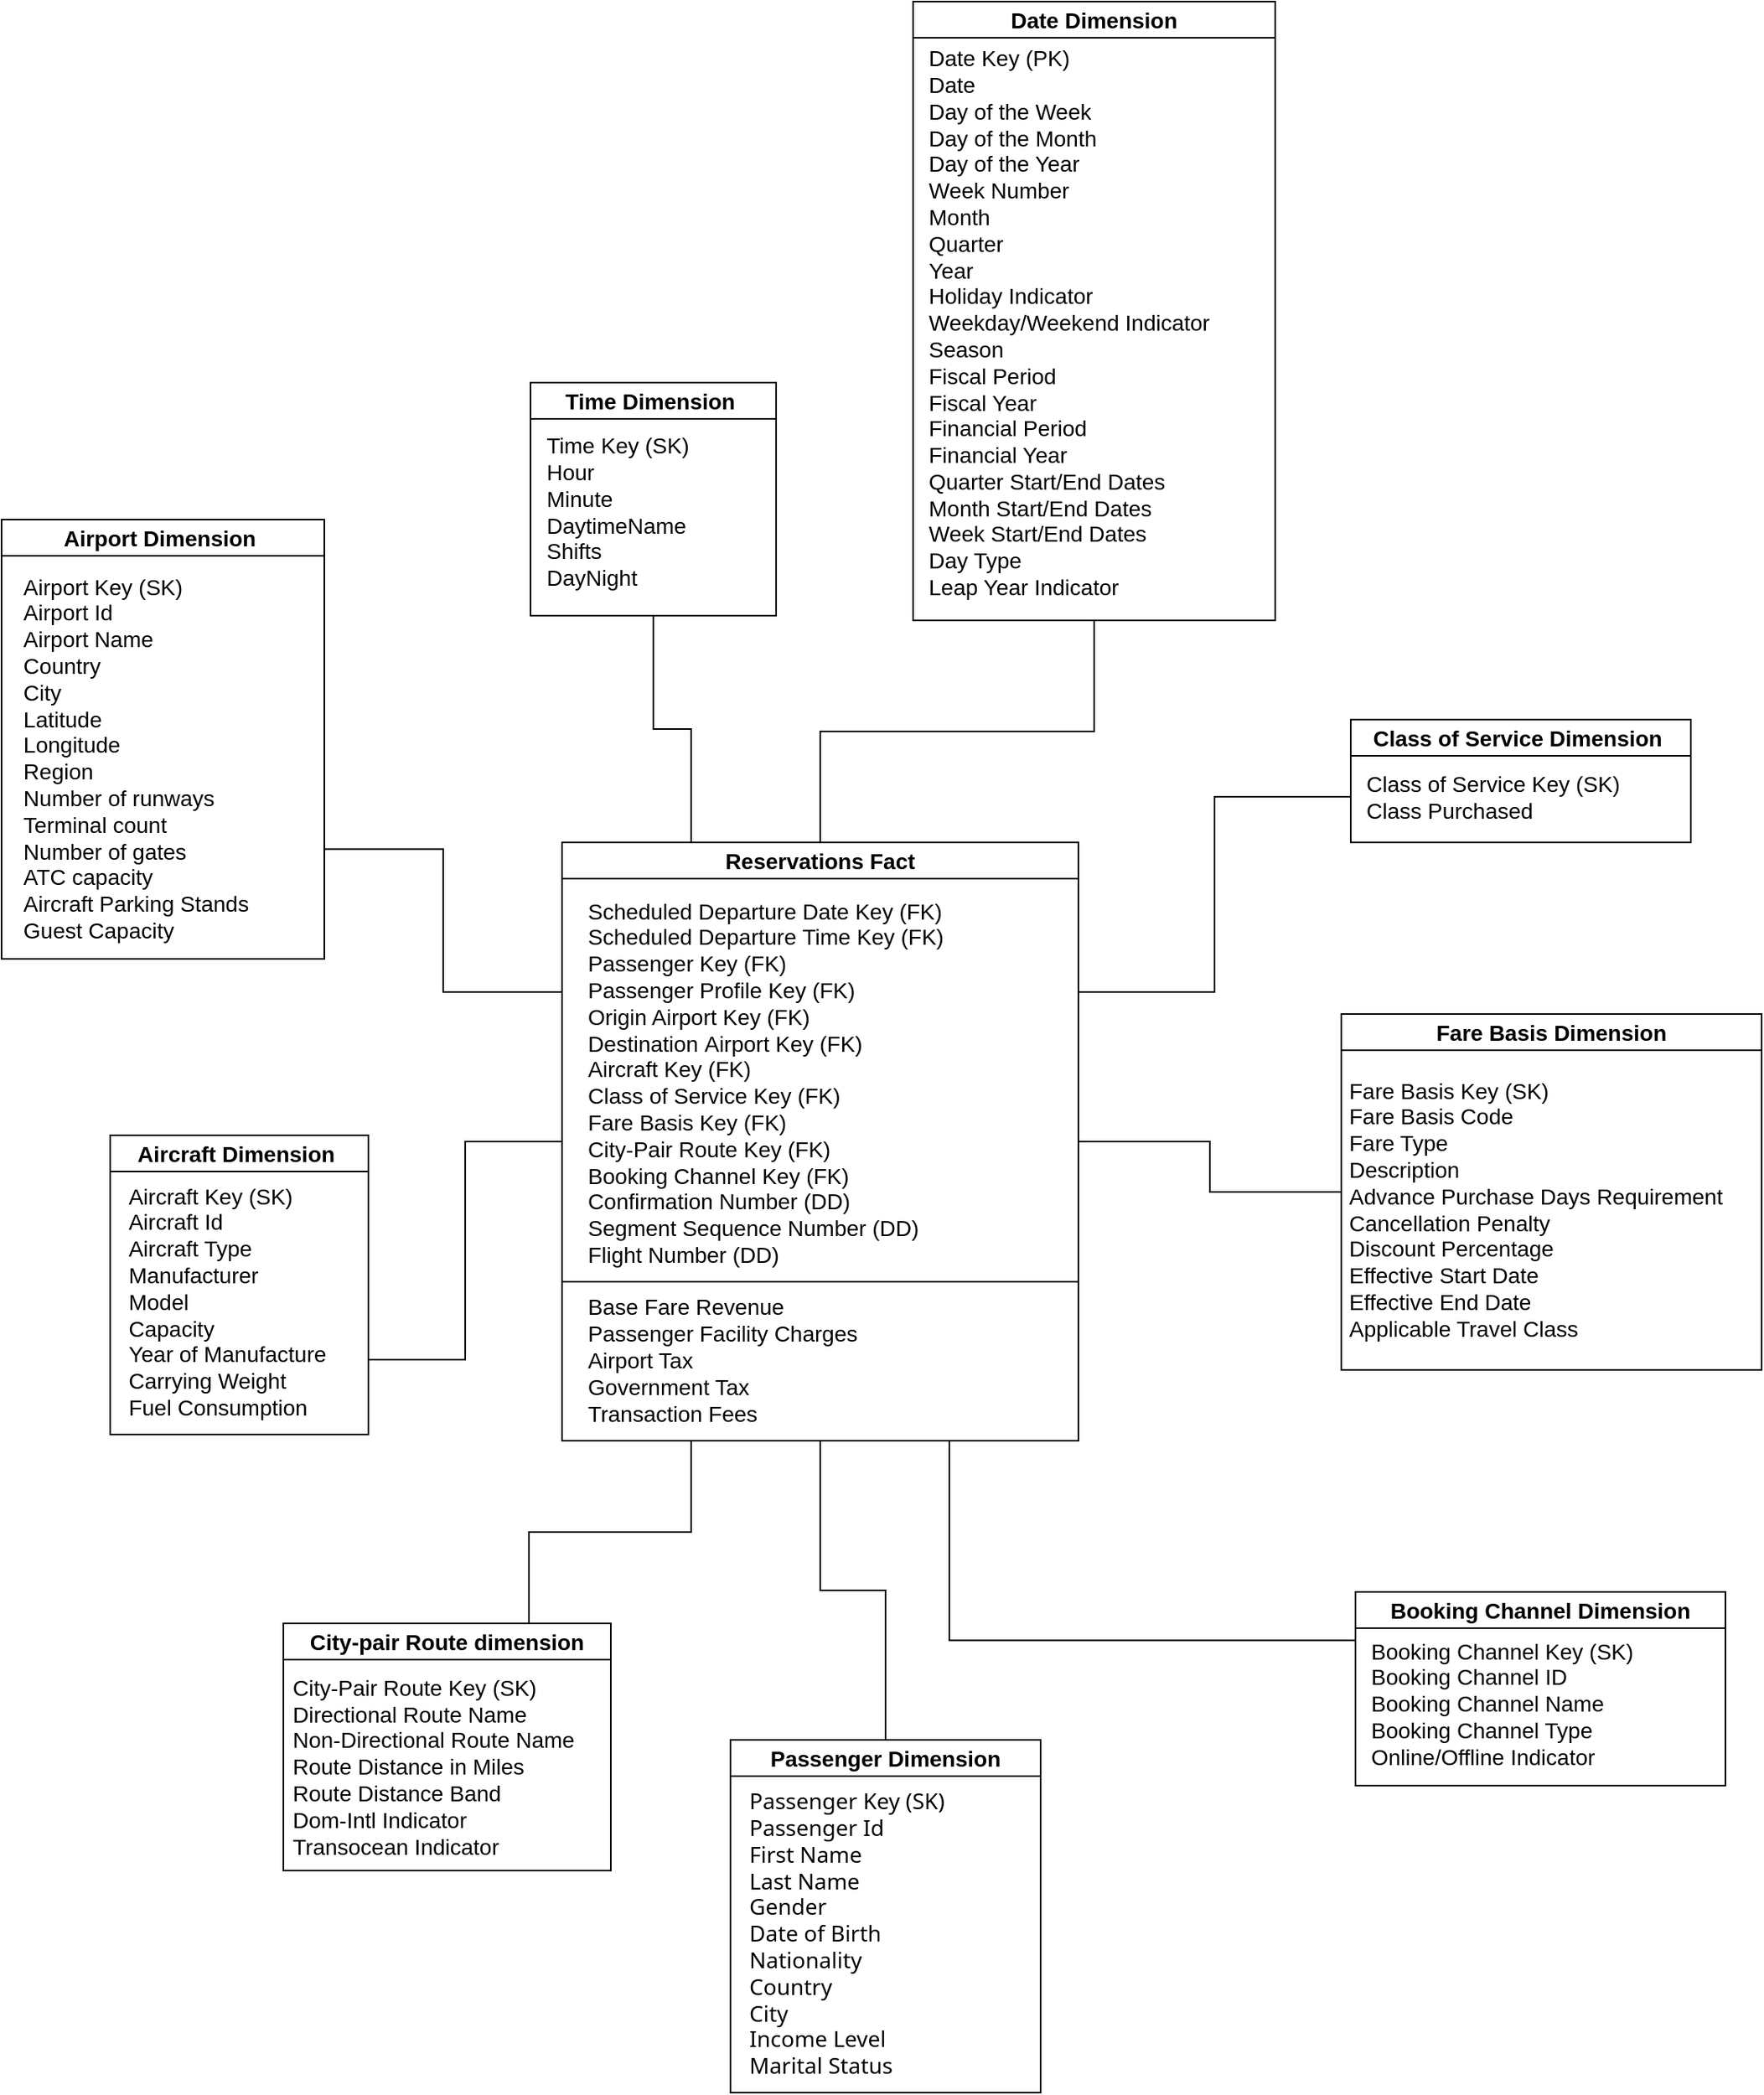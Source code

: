 <mxfile version="22.1.21" type="device">
  <diagram name="Page-1" id="rxdMIFF4QSZ6s4MxIWWF">
    <mxGraphModel dx="1235" dy="1131" grid="0" gridSize="10" guides="1" tooltips="1" connect="1" arrows="1" fold="1" page="0" pageScale="1" pageWidth="850" pageHeight="1100" math="0" shadow="0">
      <root>
        <mxCell id="0" />
        <mxCell id="1" parent="0" />
        <mxCell id="C2BhFZ8zpS5vLMkKkD_y-9" style="edgeStyle=orthogonalEdgeStyle;shape=connector;rounded=0;orthogonalLoop=1;jettySize=auto;html=1;exitX=0.5;exitY=1;exitDx=0;exitDy=0;entryX=0.25;entryY=0;entryDx=0;entryDy=0;labelBackgroundColor=default;strokeColor=default;align=center;verticalAlign=middle;fontFamily=Helvetica;fontSize=11;fontColor=default;endArrow=none;endFill=0;" parent="1" source="HV24brgej4YQnU932i5W-1" target="HV24brgej4YQnU932i5W-14" edge="1">
          <mxGeometry relative="1" as="geometry" />
        </mxCell>
        <mxCell id="HV24brgej4YQnU932i5W-1" value="&lt;font style=&quot;font-size: 14px;&quot;&gt;&lt;font style=&quot;font-size: 14px;&quot;&gt;Time&amp;nbsp;&lt;/font&gt;&lt;font style=&quot;font-size: 14px;&quot;&gt;Dimension&amp;nbsp;&lt;/font&gt;&lt;/font&gt;" style="swimlane;whiteSpace=wrap;html=1;fontSize=14;" parent="1" vertex="1">
          <mxGeometry x="341" y="-23" width="156" height="148" as="geometry" />
        </mxCell>
        <mxCell id="HV24brgej4YQnU932i5W-2" value="&lt;div style=&quot;text-align: left; font-size: 14px;&quot;&gt;&lt;span style=&quot;background-color: initial;&quot;&gt;Time Key (SK)&lt;/span&gt;&lt;br&gt;&lt;/div&gt;&lt;font style=&quot;font-size: 14px;&quot;&gt;&lt;font style=&quot;font-size: 14px;&quot;&gt;&lt;div style=&quot;text-align: left; font-size: 14px;&quot;&gt;&lt;span style=&quot;background-color: initial; font-size: 14px;&quot;&gt;&lt;font style=&quot;font-size: 14px;&quot;&gt;Hour&lt;/font&gt;&lt;/span&gt;&lt;/div&gt;&lt;div style=&quot;text-align: left; font-size: 14px;&quot;&gt;&lt;span style=&quot;background-color: initial; font-size: 14px;&quot;&gt;&lt;font style=&quot;font-size: 14px;&quot;&gt;Minute&lt;/font&gt;&lt;/span&gt;&lt;/div&gt;&lt;div style=&quot;text-align: left; font-size: 14px;&quot;&gt;&lt;font style=&quot;font-size: 14px;&quot;&gt;DaytimeName&lt;/font&gt;&lt;/div&gt;&lt;div style=&quot;text-align: left; font-size: 14px;&quot;&gt;&lt;font style=&quot;font-size: 14px;&quot;&gt;&lt;span style=&quot;background-color: initial; font-size: 14px;&quot;&gt;Shifts&lt;/span&gt;&lt;br style=&quot;font-size: 14px;&quot;&gt;&lt;/font&gt;&lt;/div&gt;&lt;div style=&quot;text-align: left; font-size: 14px;&quot;&gt;&lt;div style=&quot;font-size: 14px;&quot;&gt;&lt;font style=&quot;font-size: 14px;&quot;&gt;DayNight&lt;/font&gt;&lt;/div&gt;&lt;/div&gt;&lt;/font&gt;&lt;/font&gt;" style="text;html=1;align=center;verticalAlign=middle;resizable=0;points=[];autosize=1;strokeColor=none;fillColor=none;fontSize=14;" parent="HV24brgej4YQnU932i5W-1" vertex="1">
          <mxGeometry y="25" width="109" height="113" as="geometry" />
        </mxCell>
        <mxCell id="C2BhFZ8zpS5vLMkKkD_y-15" style="edgeStyle=orthogonalEdgeStyle;shape=connector;rounded=0;orthogonalLoop=1;jettySize=auto;html=1;exitX=1;exitY=0.75;exitDx=0;exitDy=0;entryX=0;entryY=0.5;entryDx=0;entryDy=0;labelBackgroundColor=default;strokeColor=default;align=center;verticalAlign=middle;fontFamily=Helvetica;fontSize=11;fontColor=default;endArrow=none;endFill=0;" parent="1" source="HV24brgej4YQnU932i5W-3" target="HV24brgej4YQnU932i5W-14" edge="1">
          <mxGeometry relative="1" as="geometry" />
        </mxCell>
        <mxCell id="HV24brgej4YQnU932i5W-3" value="&lt;font style=&quot;font-size: 14px;&quot;&gt;Aircraft Dimension&amp;nbsp;&lt;/font&gt;" style="swimlane;whiteSpace=wrap;html=1;startSize=23;fontSize=14;" parent="1" vertex="1">
          <mxGeometry x="74" y="455" width="164" height="190" as="geometry" />
        </mxCell>
        <mxCell id="HV24brgej4YQnU932i5W-4" value="&lt;div style=&quot;text-align: left; font-size: 14px;&quot;&gt;&lt;div style=&quot;font-size: 14px;&quot;&gt;&lt;div style=&quot;font-size: 14px;&quot;&gt;Aircraft Key (SK)&lt;/div&gt;&lt;div style=&quot;font-size: 14px;&quot;&gt;Aircraft Id&lt;/div&gt;&lt;div style=&quot;font-size: 14px;&quot;&gt;Aircraft Type&lt;/div&gt;&lt;div style=&quot;font-size: 14px;&quot;&gt;Manufacturer&lt;/div&gt;&lt;div style=&quot;font-size: 14px;&quot;&gt;Model&lt;/div&gt;&lt;div style=&quot;font-size: 14px;&quot;&gt;Capacity&lt;/div&gt;&lt;div style=&quot;font-size: 14px;&quot;&gt;Year of Manufacture&lt;/div&gt;&lt;div style=&quot;font-size: 14px;&quot;&gt;Carrying Weight&lt;/div&gt;&lt;div style=&quot;font-size: 14px;&quot;&gt;Fuel Consumption&lt;/div&gt;&lt;div style=&quot;font-size: 14px;&quot;&gt;&lt;br style=&quot;font-size: 14px;&quot;&gt;&lt;/div&gt;&lt;/div&gt;&lt;/div&gt;" style="text;html=1;align=center;verticalAlign=middle;resizable=0;points=[];autosize=1;fontSize=14;" parent="HV24brgej4YQnU932i5W-3" vertex="1">
          <mxGeometry x="2" y="24" width="144" height="180" as="geometry" />
        </mxCell>
        <mxCell id="C2BhFZ8zpS5vLMkKkD_y-14" style="edgeStyle=orthogonalEdgeStyle;shape=connector;rounded=0;orthogonalLoop=1;jettySize=auto;html=1;exitX=1;exitY=0.75;exitDx=0;exitDy=0;entryX=0;entryY=0.25;entryDx=0;entryDy=0;labelBackgroundColor=default;strokeColor=default;align=center;verticalAlign=middle;fontFamily=Helvetica;fontSize=11;fontColor=default;endArrow=none;endFill=0;" parent="1" source="HV24brgej4YQnU932i5W-10" target="HV24brgej4YQnU932i5W-14" edge="1">
          <mxGeometry relative="1" as="geometry" />
        </mxCell>
        <mxCell id="HV24brgej4YQnU932i5W-10" value="&lt;font style=&quot;font-size: 14px;&quot;&gt;&lt;font style=&quot;font-size: 14px;&quot;&gt;Airport&amp;nbsp;&lt;/font&gt;Dimension&amp;nbsp;&lt;/font&gt;" style="swimlane;whiteSpace=wrap;html=1;fontSize=14;" parent="1" vertex="1">
          <mxGeometry x="5" y="64" width="205" height="279" as="geometry" />
        </mxCell>
        <mxCell id="HV24brgej4YQnU932i5W-11" value="&lt;div style=&quot;text-align: left; font-size: 14px;&quot;&gt;&lt;div style=&quot;font-size: 14px;&quot;&gt;&lt;font style=&quot;font-size: 14px;&quot;&gt;Airport Key (SK)&lt;/font&gt;&lt;/div&gt;&lt;div style=&quot;font-size: 14px;&quot;&gt;&lt;font style=&quot;font-size: 14px;&quot;&gt;Airport Id&lt;/font&gt;&lt;/div&gt;&lt;div style=&quot;font-size: 14px;&quot;&gt;&lt;font style=&quot;font-size: 14px;&quot;&gt;Airport Name&lt;/font&gt;&lt;/div&gt;&lt;div style=&quot;font-size: 14px;&quot;&gt;&lt;font style=&quot;font-size: 14px;&quot;&gt;Country&lt;/font&gt;&lt;/div&gt;&lt;div style=&quot;font-size: 14px;&quot;&gt;&lt;font style=&quot;font-size: 14px;&quot;&gt;City&lt;/font&gt;&lt;/div&gt;&lt;div style=&quot;font-size: 14px;&quot;&gt;&lt;font style=&quot;font-size: 14px;&quot;&gt;Latitude&lt;/font&gt;&lt;/div&gt;&lt;div style=&quot;font-size: 14px;&quot;&gt;&lt;font style=&quot;font-size: 14px;&quot;&gt;Longitude&lt;/font&gt;&lt;/div&gt;&lt;div style=&quot;font-size: 14px;&quot;&gt;&lt;font style=&quot;font-size: 14px;&quot;&gt;Region&lt;/font&gt;&lt;/div&gt;&lt;div style=&quot;font-size: 14px;&quot;&gt;&lt;div style=&quot;font-size: 14px;&quot;&gt;&lt;font style=&quot;font-size: 14px;&quot;&gt;Number of runways&lt;/font&gt;&lt;/div&gt;&lt;div style=&quot;font-size: 14px;&quot;&gt;&lt;span style=&quot;font-size: 14px;&quot;&gt;&lt;font style=&quot;font-size: 14px;&quot;&gt;Terminal count&lt;/font&gt;&lt;/span&gt;&lt;/div&gt;&lt;div style=&quot;font-size: 14px;&quot;&gt;&lt;span style=&quot;font-size: 14px;&quot;&gt;&lt;font style=&quot;font-size: 14px;&quot;&gt;Number of gates&lt;/font&gt;&lt;/span&gt;&lt;/div&gt;&lt;div style=&quot;font-size: 14px;&quot;&gt;&lt;span style=&quot;font-size: 14px;&quot;&gt;&lt;font style=&quot;font-size: 14px;&quot;&gt;ATC capacity&lt;/font&gt;&lt;/span&gt;&lt;/div&gt;&lt;div style=&quot;font-size: 14px;&quot;&gt;&lt;span style=&quot;font-size: 14px;&quot;&gt;&lt;font style=&quot;font-size: 14px;&quot;&gt;Aircraft Parking Stands&lt;/font&gt;&lt;/span&gt;&lt;/div&gt;&lt;div style=&quot;font-size: 14px;&quot;&gt;&lt;span style=&quot;font-size: 14px;&quot;&gt;&lt;font style=&quot;font-size: 14px;&quot;&gt;Guest Capacity&lt;/font&gt;&lt;/span&gt;&lt;/div&gt;&lt;/div&gt;&lt;div style=&quot;font-size: 14px;&quot;&gt;&lt;br style=&quot;font-size: 14px;&quot;&gt;&lt;/div&gt;&lt;/div&gt;" style="text;html=1;align=center;verticalAlign=middle;resizable=0;points=[];autosize=1;strokeColor=none;fillColor=none;fontSize=14;" parent="HV24brgej4YQnU932i5W-10" vertex="1">
          <mxGeometry x="4.5" y="28" width="161" height="264" as="geometry" />
        </mxCell>
        <mxCell id="HV24brgej4YQnU932i5W-14" value="&lt;font style=&quot;font-size: 14px;&quot;&gt;Reservations Fact&lt;/font&gt;" style="swimlane;whiteSpace=wrap;html=1;fontSize=14;" parent="1" vertex="1">
          <mxGeometry x="361" y="269" width="328" height="380" as="geometry" />
        </mxCell>
        <mxCell id="HV24brgej4YQnU932i5W-15" value="&lt;div style=&quot;text-align: left; font-size: 14px;&quot;&gt;Scheduled Departure Date Key (FK)&lt;br style=&quot;font-size: 14px;&quot;&gt; Scheduled Departure&amp;nbsp;&lt;span style=&quot;background-color: initial; font-size: 14px;&quot;&gt;Time Key (FK)&lt;/span&gt;&lt;/div&gt;&lt;div style=&quot;text-align: left; font-size: 14px;&quot;&gt;Passenger Key (FK)&lt;br style=&quot;font-size: 14px;&quot;&gt; Passenger Profile Key (FK)&lt;br style=&quot;font-size: 14px;&quot;&gt;Origin Airport Key (FK)&lt;br style=&quot;font-size: 14px;&quot;&gt;Destination&amp;nbsp;&lt;span style=&quot;background-color: initial; font-size: 14px;&quot;&gt;Airport Key (FK)&lt;/span&gt;&lt;/div&gt;&lt;div style=&quot;text-align: left; font-size: 14px;&quot;&gt; Aircraft Key (FK)&lt;br style=&quot;font-size: 14px;&quot;&gt; Class of Service Key (FK)&lt;br style=&quot;font-size: 14px;&quot;&gt; Fare Basis Key (FK)&lt;/div&gt;&lt;div style=&quot;text-align: left; font-size: 14px;&quot;&gt;City-Pair Route Key (FK)&lt;br style=&quot;font-size: 14px;&quot;&gt; Booking Channel Key (FK)&lt;/div&gt;&lt;div style=&quot;text-align: left; font-size: 14px;&quot;&gt;Confirmation Number (DD)&lt;br style=&quot;font-size: 14px;&quot;&gt; Segment Sequence Number (DD)&lt;br style=&quot;font-size: 14px;&quot;&gt; Flight Number (DD)&amp;nbsp;&lt;/div&gt;&lt;div style=&quot;text-align: left; font-size: 14px;&quot;&gt;&lt;br&gt;&lt;/div&gt;&lt;div style=&quot;text-align: left; font-size: 14px;&quot;&gt;Base Fare Revenue&lt;br style=&quot;font-size: 14px;&quot;&gt; Passenger Facility Charges&amp;nbsp;&lt;/div&gt;&lt;div style=&quot;text-align: left; font-size: 14px;&quot;&gt;Airport Tax&lt;br style=&quot;font-size: 14px;&quot;&gt; Government Tax&lt;br style=&quot;font-size: 14px;&quot;&gt;&lt;/div&gt;&lt;div style=&quot;text-align: left; font-size: 14px;&quot;&gt;&lt;span style=&quot;background-color: initial; font-size: 14px;&quot;&gt;Transaction Fees&lt;/span&gt;&lt;/div&gt;" style="text;html=1;align=center;verticalAlign=middle;resizable=0;points=[];autosize=1;strokeColor=none;fillColor=none;fontSize=14;" parent="HV24brgej4YQnU932i5W-14" vertex="1">
          <mxGeometry x="7" y="29" width="244" height="348" as="geometry" />
        </mxCell>
        <mxCell id="C2BhFZ8zpS5vLMkKkD_y-4" value="" style="line;strokeWidth=1;html=1;" parent="HV24brgej4YQnU932i5W-14" vertex="1">
          <mxGeometry y="274" width="328" height="10" as="geometry" />
        </mxCell>
        <mxCell id="HV24brgej4YQnU932i5W-16" value="&lt;font style=&quot;font-size: 14px;&quot;&gt;&lt;font style=&quot;font-size: 14px;&quot;&gt; Class of Service&amp;nbsp;&lt;/font&gt;&lt;font style=&quot;font-size: 14px;&quot;&gt;Dimension&amp;nbsp;&lt;/font&gt;&lt;/font&gt;" style="swimlane;whiteSpace=wrap;html=1;fontSize=14;" parent="1" vertex="1">
          <mxGeometry x="862" y="191" width="216" height="78" as="geometry" />
        </mxCell>
        <mxCell id="HV24brgej4YQnU932i5W-17" value="&lt;div style=&quot;text-align: left; font-size: 14px;&quot;&gt;&lt;font style=&quot;font-size: 14px;&quot;&gt;Class of Service Key (SK)&lt;br style=&quot;font-size: 14px;&quot;&gt;&lt;/font&gt;&lt;/div&gt;&lt;div style=&quot;text-align: left; font-size: 14px;&quot;&gt;&lt;font style=&quot;font-size: 14px;&quot;&gt;Class Purchased&lt;/font&gt;&lt;/div&gt;" style="text;html=1;align=center;verticalAlign=middle;resizable=0;points=[];autosize=1;strokeColor=none;fillColor=none;fontSize=14;" parent="HV24brgej4YQnU932i5W-16" vertex="1">
          <mxGeometry y="26" width="179" height="46" as="geometry" />
        </mxCell>
        <mxCell id="C2BhFZ8zpS5vLMkKkD_y-8" style="edgeStyle=orthogonalEdgeStyle;rounded=0;orthogonalLoop=1;jettySize=auto;html=1;exitX=0.5;exitY=1;exitDx=0;exitDy=0;entryX=0.5;entryY=0;entryDx=0;entryDy=0;endArrow=none;endFill=0;" parent="1" source="HV24brgej4YQnU932i5W-21" target="HV24brgej4YQnU932i5W-14" edge="1">
          <mxGeometry relative="1" as="geometry" />
        </mxCell>
        <mxCell id="HV24brgej4YQnU932i5W-21" value="Date Dimension" style="swimlane;whiteSpace=wrap;html=1;fontSize=14;" parent="1" vertex="1">
          <mxGeometry x="584" y="-265" width="230" height="393" as="geometry" />
        </mxCell>
        <mxCell id="HV24brgej4YQnU932i5W-22" value="Date Key (PK)&lt;br style=&quot;font-size: 14px;&quot;&gt;Date&lt;br style=&quot;font-size: 14px;&quot;&gt;Day of the Week&lt;br style=&quot;font-size: 14px;&quot;&gt;Day of the Month&lt;br style=&quot;font-size: 14px;&quot;&gt;Day of the Year&lt;br style=&quot;font-size: 14px;&quot;&gt;Week Number&lt;br style=&quot;font-size: 14px;&quot;&gt;Month&lt;br style=&quot;font-size: 14px;&quot;&gt;Quarter&lt;br style=&quot;font-size: 14px;&quot;&gt;Year&lt;br style=&quot;font-size: 14px;&quot;&gt;Holiday Indicator&lt;br style=&quot;font-size: 14px;&quot;&gt;Weekday/Weekend Indicator&lt;br style=&quot;font-size: 14px;&quot;&gt;Season&lt;br style=&quot;font-size: 14px;&quot;&gt;Fiscal Period&lt;br style=&quot;font-size: 14px;&quot;&gt;Fiscal Year&lt;br style=&quot;font-size: 14px;&quot;&gt;Financial Period&lt;br style=&quot;font-size: 14px;&quot;&gt;Financial Year&lt;br style=&quot;font-size: 14px;&quot;&gt;Quarter Start/End Dates&lt;br style=&quot;font-size: 14px;&quot;&gt;Month Start/End Dates&lt;br style=&quot;font-size: 14px;&quot;&gt;Week Start/End Dates&lt;br style=&quot;font-size: 14px;&quot;&gt;Day Type&lt;br style=&quot;font-size: 14px;&quot;&gt;Leap Year Indicator" style="text;html=1;strokeColor=none;fillColor=none;align=left;verticalAlign=middle;whiteSpace=wrap;rounded=0;fontSize=14;" parent="HV24brgej4YQnU932i5W-21" vertex="1">
          <mxGeometry x="7.5" y="44" width="215" height="320" as="geometry" />
        </mxCell>
        <mxCell id="C2BhFZ8zpS5vLMkKkD_y-16" style="edgeStyle=orthogonalEdgeStyle;shape=connector;rounded=0;orthogonalLoop=1;jettySize=auto;html=1;exitX=0;exitY=0.25;exitDx=0;exitDy=0;entryX=0.75;entryY=1;entryDx=0;entryDy=0;labelBackgroundColor=default;strokeColor=default;align=center;verticalAlign=middle;fontFamily=Helvetica;fontSize=11;fontColor=default;endArrow=none;endFill=0;" parent="1" source="HV24brgej4YQnU932i5W-23" target="HV24brgej4YQnU932i5W-14" edge="1">
          <mxGeometry relative="1" as="geometry" />
        </mxCell>
        <mxCell id="HV24brgej4YQnU932i5W-23" value="Booking Channel Dimension" style="swimlane;whiteSpace=wrap;html=1;fontSize=14;" parent="1" vertex="1">
          <mxGeometry x="865" y="745" width="235" height="123" as="geometry" />
        </mxCell>
        <mxCell id="HV24brgej4YQnU932i5W-24" value="Booking Channel Key (SK)&lt;br style=&quot;font-size: 14px;&quot;&gt;Booking Channel ID&lt;br style=&quot;font-size: 14px;&quot;&gt;Booking Channel Name&lt;br style=&quot;font-size: 14px;&quot;&gt;Booking Channel Type&lt;br style=&quot;font-size: 14px;&quot;&gt;Online/Offline Indicator" style="text;html=1;strokeColor=none;fillColor=none;align=left;verticalAlign=middle;whiteSpace=wrap;rounded=0;fontSize=14;" parent="HV24brgej4YQnU932i5W-23" vertex="1">
          <mxGeometry x="8" y="31" width="180" height="80" as="geometry" />
        </mxCell>
        <mxCell id="C2BhFZ8zpS5vLMkKkD_y-11" style="edgeStyle=orthogonalEdgeStyle;shape=connector;rounded=0;orthogonalLoop=1;jettySize=auto;html=1;exitX=0;exitY=0.5;exitDx=0;exitDy=0;entryX=1;entryY=0.5;entryDx=0;entryDy=0;labelBackgroundColor=default;strokeColor=default;align=center;verticalAlign=middle;fontFamily=Helvetica;fontSize=11;fontColor=default;endArrow=none;endFill=0;" parent="1" source="HV24brgej4YQnU932i5W-25" target="HV24brgej4YQnU932i5W-14" edge="1">
          <mxGeometry relative="1" as="geometry" />
        </mxCell>
        <mxCell id="HV24brgej4YQnU932i5W-25" value="Fare Basis Dimension" style="swimlane;whiteSpace=wrap;html=1;fontSize=14;" parent="1" vertex="1">
          <mxGeometry x="856" y="378" width="267" height="226" as="geometry" />
        </mxCell>
        <mxCell id="HV24brgej4YQnU932i5W-26" value="&lt;div style=&quot;font-size: 14px;&quot;&gt;Fare Basis Key (SK)&lt;/div&gt;&lt;div style=&quot;font-size: 14px;&quot;&gt;Fare Basis Code&lt;/div&gt;&lt;div style=&quot;font-size: 14px;&quot;&gt;Fare Type&lt;/div&gt;&lt;div style=&quot;font-size: 14px;&quot;&gt;Description&lt;/div&gt;&lt;div style=&quot;font-size: 14px;&quot;&gt;Advance Purchase Days Requirement&lt;/div&gt;&lt;div style=&quot;font-size: 14px;&quot;&gt;Cancellation Penalty&lt;/div&gt;&lt;div style=&quot;font-size: 14px;&quot;&gt;Discount Percentage&lt;/div&gt;&lt;div style=&quot;font-size: 14px;&quot;&gt;Effective Start Date&lt;/div&gt;&lt;div style=&quot;font-size: 14px;&quot;&gt;Effective End Date&lt;/div&gt;&lt;div style=&quot;font-size: 14px;&quot;&gt;Applicable Travel Class&lt;/div&gt;" style="text;html=1;strokeColor=none;fillColor=none;align=left;verticalAlign=middle;whiteSpace=wrap;rounded=0;fontSize=14;" parent="HV24brgej4YQnU932i5W-25" vertex="1">
          <mxGeometry x="2.5" y="26" width="264.5" height="196" as="geometry" />
        </mxCell>
        <mxCell id="C2BhFZ8zpS5vLMkKkD_y-18" style="edgeStyle=orthogonalEdgeStyle;shape=connector;rounded=0;orthogonalLoop=1;jettySize=auto;html=1;exitX=0.75;exitY=0;exitDx=0;exitDy=0;entryX=0.25;entryY=1;entryDx=0;entryDy=0;labelBackgroundColor=default;strokeColor=default;align=center;verticalAlign=middle;fontFamily=Helvetica;fontSize=11;fontColor=default;endArrow=none;endFill=0;" parent="1" source="fTo_yeWL4EmzWHx3dhf3-15" target="HV24brgej4YQnU932i5W-14" edge="1">
          <mxGeometry relative="1" as="geometry" />
        </mxCell>
        <mxCell id="fTo_yeWL4EmzWHx3dhf3-15" value="City-pair Route dimension" style="swimlane;whiteSpace=wrap;html=1;fontSize=14;" parent="1" vertex="1">
          <mxGeometry x="184" y="765" width="208" height="157" as="geometry" />
        </mxCell>
        <mxCell id="fTo_yeWL4EmzWHx3dhf3-16" value="&lt;div style=&quot;font-size: 14px;&quot;&gt;City-Pair Route Key (SK)&lt;/div&gt;&lt;div style=&quot;font-size: 14px;&quot;&gt;Directional Route Name&lt;/div&gt;&lt;div style=&quot;font-size: 14px;&quot;&gt;Non-Directional Route Name&lt;/div&gt;&lt;div style=&quot;font-size: 14px;&quot;&gt;Route Distance in Miles&amp;nbsp;&lt;/div&gt;&lt;div style=&quot;font-size: 14px;&quot;&gt;Route Distance Band&amp;nbsp;&lt;/div&gt;&lt;div style=&quot;font-size: 14px;&quot;&gt;Dom-Intl Indicator&amp;nbsp;&lt;/div&gt;&lt;div style=&quot;font-size: 14px;&quot;&gt;Transocean Indicator&lt;/div&gt;" style="text;html=1;strokeColor=none;fillColor=none;align=left;verticalAlign=middle;whiteSpace=wrap;rounded=0;fontSize=14;" parent="fTo_yeWL4EmzWHx3dhf3-15" vertex="1">
          <mxGeometry x="4" y="28" width="204" height="125" as="geometry" />
        </mxCell>
        <mxCell id="m6z95jVQHngXs1yapQZR-1" style="edgeStyle=orthogonalEdgeStyle;rounded=0;orthogonalLoop=1;jettySize=auto;html=1;exitX=0.5;exitY=0;exitDx=0;exitDy=0;endArrow=none;endFill=0;entryX=0.5;entryY=1;entryDx=0;entryDy=0;" parent="1" source="C2BhFZ8zpS5vLMkKkD_y-1" target="HV24brgej4YQnU932i5W-14" edge="1">
          <mxGeometry relative="1" as="geometry">
            <mxPoint x="578" y="661" as="targetPoint" />
          </mxGeometry>
        </mxCell>
        <mxCell id="C2BhFZ8zpS5vLMkKkD_y-1" value="Passenger Dimension" style="swimlane;whiteSpace=wrap;html=1;fontSize=14;" parent="1" vertex="1">
          <mxGeometry x="468" y="839" width="197" height="224" as="geometry" />
        </mxCell>
        <mxCell id="C2BhFZ8zpS5vLMkKkD_y-2" value="&lt;div style=&quot;border-color: var(--border-color); font-family: Söhne, ui-sans-serif, system-ui, -apple-system, &amp;quot;Segoe UI&amp;quot;, Roboto, Ubuntu, Cantarell, &amp;quot;Noto Sans&amp;quot;, sans-serif, &amp;quot;Helvetica Neue&amp;quot;, Arial, &amp;quot;Apple Color Emoji&amp;quot;, &amp;quot;Segoe UI Emoji&amp;quot;, &amp;quot;Segoe UI Symbol&amp;quot;, &amp;quot;Noto Color Emoji&amp;quot;; font-size: 14px;&quot;&gt;&lt;font style=&quot;font-size: 14px;&quot;&gt;Passenger Key (SK)&lt;/font&gt;&lt;/div&gt;&lt;div style=&quot;border-color: var(--border-color); font-family: Söhne, ui-sans-serif, system-ui, -apple-system, &amp;quot;Segoe UI&amp;quot;, Roboto, Ubuntu, Cantarell, &amp;quot;Noto Sans&amp;quot;, sans-serif, &amp;quot;Helvetica Neue&amp;quot;, Arial, &amp;quot;Apple Color Emoji&amp;quot;, &amp;quot;Segoe UI Emoji&amp;quot;, &amp;quot;Segoe UI Symbol&amp;quot;, &amp;quot;Noto Color Emoji&amp;quot;; font-size: 14px;&quot;&gt;&lt;font style=&quot;font-size: 14px;&quot;&gt;Passenger Id&amp;nbsp;&lt;/font&gt;&lt;/div&gt;&lt;div style=&quot;border-color: var(--border-color); font-family: Söhne, ui-sans-serif, system-ui, -apple-system, &amp;quot;Segoe UI&amp;quot;, Roboto, Ubuntu, Cantarell, &amp;quot;Noto Sans&amp;quot;, sans-serif, &amp;quot;Helvetica Neue&amp;quot;, Arial, &amp;quot;Apple Color Emoji&amp;quot;, &amp;quot;Segoe UI Emoji&amp;quot;, &amp;quot;Segoe UI Symbol&amp;quot;, &amp;quot;Noto Color Emoji&amp;quot;; font-size: 14px;&quot;&gt;&lt;font style=&quot;font-size: 14px;&quot;&gt;First Name&lt;/font&gt;&lt;/div&gt;&lt;div style=&quot;border-color: var(--border-color); font-family: Söhne, ui-sans-serif, system-ui, -apple-system, &amp;quot;Segoe UI&amp;quot;, Roboto, Ubuntu, Cantarell, &amp;quot;Noto Sans&amp;quot;, sans-serif, &amp;quot;Helvetica Neue&amp;quot;, Arial, &amp;quot;Apple Color Emoji&amp;quot;, &amp;quot;Segoe UI Emoji&amp;quot;, &amp;quot;Segoe UI Symbol&amp;quot;, &amp;quot;Noto Color Emoji&amp;quot;; font-size: 14px;&quot;&gt;&lt;font style=&quot;font-size: 14px;&quot;&gt;Last Name&lt;/font&gt;&lt;/div&gt;&lt;div style=&quot;border-color: var(--border-color); font-family: Söhne, ui-sans-serif, system-ui, -apple-system, &amp;quot;Segoe UI&amp;quot;, Roboto, Ubuntu, Cantarell, &amp;quot;Noto Sans&amp;quot;, sans-serif, &amp;quot;Helvetica Neue&amp;quot;, Arial, &amp;quot;Apple Color Emoji&amp;quot;, &amp;quot;Segoe UI Emoji&amp;quot;, &amp;quot;Segoe UI Symbol&amp;quot;, &amp;quot;Noto Color Emoji&amp;quot;; font-size: 14px;&quot;&gt;&lt;span style=&quot;border-color: var(--border-color); font-size: 14px;&quot;&gt;&lt;font style=&quot;font-size: 14px;&quot;&gt;Gender&lt;/font&gt;&lt;/span&gt;&lt;/div&gt;&lt;div style=&quot;border-color: var(--border-color); font-family: Söhne, ui-sans-serif, system-ui, -apple-system, &amp;quot;Segoe UI&amp;quot;, Roboto, Ubuntu, Cantarell, &amp;quot;Noto Sans&amp;quot;, sans-serif, &amp;quot;Helvetica Neue&amp;quot;, Arial, &amp;quot;Apple Color Emoji&amp;quot;, &amp;quot;Segoe UI Emoji&amp;quot;, &amp;quot;Segoe UI Symbol&amp;quot;, &amp;quot;Noto Color Emoji&amp;quot;; font-size: 14px;&quot;&gt;&lt;span style=&quot;border-color: var(--border-color); font-size: 14px;&quot;&gt;&lt;font style=&quot;font-size: 14px;&quot;&gt;Date of Birth&lt;/font&gt;&lt;/span&gt;&lt;/div&gt;&lt;div style=&quot;border-color: var(--border-color); font-family: Söhne, ui-sans-serif, system-ui, -apple-system, &amp;quot;Segoe UI&amp;quot;, Roboto, Ubuntu, Cantarell, &amp;quot;Noto Sans&amp;quot;, sans-serif, &amp;quot;Helvetica Neue&amp;quot;, Arial, &amp;quot;Apple Color Emoji&amp;quot;, &amp;quot;Segoe UI Emoji&amp;quot;, &amp;quot;Segoe UI Symbol&amp;quot;, &amp;quot;Noto Color Emoji&amp;quot;; font-size: 14px;&quot;&gt;&lt;span style=&quot;border-color: var(--border-color); font-size: 14px;&quot;&gt;&lt;font style=&quot;font-size: 14px;&quot;&gt;Nationality&lt;/font&gt;&lt;/span&gt;&lt;/div&gt;&lt;div style=&quot;border-color: var(--border-color); font-family: Söhne, ui-sans-serif, system-ui, -apple-system, &amp;quot;Segoe UI&amp;quot;, Roboto, Ubuntu, Cantarell, &amp;quot;Noto Sans&amp;quot;, sans-serif, &amp;quot;Helvetica Neue&amp;quot;, Arial, &amp;quot;Apple Color Emoji&amp;quot;, &amp;quot;Segoe UI Emoji&amp;quot;, &amp;quot;Segoe UI Symbol&amp;quot;, &amp;quot;Noto Color Emoji&amp;quot;; font-size: 14px;&quot;&gt;&lt;font style=&quot;font-size: 14px;&quot;&gt;Country&lt;/font&gt;&lt;/div&gt;&lt;div style=&quot;border-color: var(--border-color); font-family: Söhne, ui-sans-serif, system-ui, -apple-system, &amp;quot;Segoe UI&amp;quot;, Roboto, Ubuntu, Cantarell, &amp;quot;Noto Sans&amp;quot;, sans-serif, &amp;quot;Helvetica Neue&amp;quot;, Arial, &amp;quot;Apple Color Emoji&amp;quot;, &amp;quot;Segoe UI Emoji&amp;quot;, &amp;quot;Segoe UI Symbol&amp;quot;, &amp;quot;Noto Color Emoji&amp;quot;; font-size: 14px;&quot;&gt;&lt;font style=&quot;font-size: 14px;&quot;&gt;City&lt;/font&gt;&lt;/div&gt;&lt;div style=&quot;border-color: var(--border-color); font-family: Söhne, ui-sans-serif, system-ui, -apple-system, &amp;quot;Segoe UI&amp;quot;, Roboto, Ubuntu, Cantarell, &amp;quot;Noto Sans&amp;quot;, sans-serif, &amp;quot;Helvetica Neue&amp;quot;, Arial, &amp;quot;Apple Color Emoji&amp;quot;, &amp;quot;Segoe UI Emoji&amp;quot;, &amp;quot;Segoe UI Symbol&amp;quot;, &amp;quot;Noto Color Emoji&amp;quot;; font-size: 14px;&quot;&gt;&lt;font style=&quot;font-size: 14px;&quot;&gt;Income Level&lt;/font&gt;&lt;/div&gt;&lt;div style=&quot;border-color: var(--border-color); font-family: Söhne, ui-sans-serif, system-ui, -apple-system, &amp;quot;Segoe UI&amp;quot;, Roboto, Ubuntu, Cantarell, &amp;quot;Noto Sans&amp;quot;, sans-serif, &amp;quot;Helvetica Neue&amp;quot;, Arial, &amp;quot;Apple Color Emoji&amp;quot;, &amp;quot;Segoe UI Emoji&amp;quot;, &amp;quot;Segoe UI Symbol&amp;quot;, &amp;quot;Noto Color Emoji&amp;quot;; font-size: 14px;&quot;&gt;&lt;font style=&quot;font-size: 14px;&quot;&gt;Marital Status&lt;/font&gt;&lt;/div&gt;" style="text;html=1;strokeColor=none;fillColor=none;align=left;verticalAlign=middle;whiteSpace=wrap;rounded=0;fontSize=14;" parent="C2BhFZ8zpS5vLMkKkD_y-1" vertex="1">
          <mxGeometry x="10" y="29" width="177" height="187" as="geometry" />
        </mxCell>
        <mxCell id="C2BhFZ8zpS5vLMkKkD_y-10" style="edgeStyle=orthogonalEdgeStyle;shape=connector;rounded=0;orthogonalLoop=1;jettySize=auto;html=1;entryX=1;entryY=0.25;entryDx=0;entryDy=0;labelBackgroundColor=default;strokeColor=default;align=center;verticalAlign=middle;fontFamily=Helvetica;fontSize=11;fontColor=default;endArrow=none;endFill=0;" parent="1" source="HV24brgej4YQnU932i5W-17" target="HV24brgej4YQnU932i5W-14" edge="1">
          <mxGeometry relative="1" as="geometry" />
        </mxCell>
      </root>
    </mxGraphModel>
  </diagram>
</mxfile>
